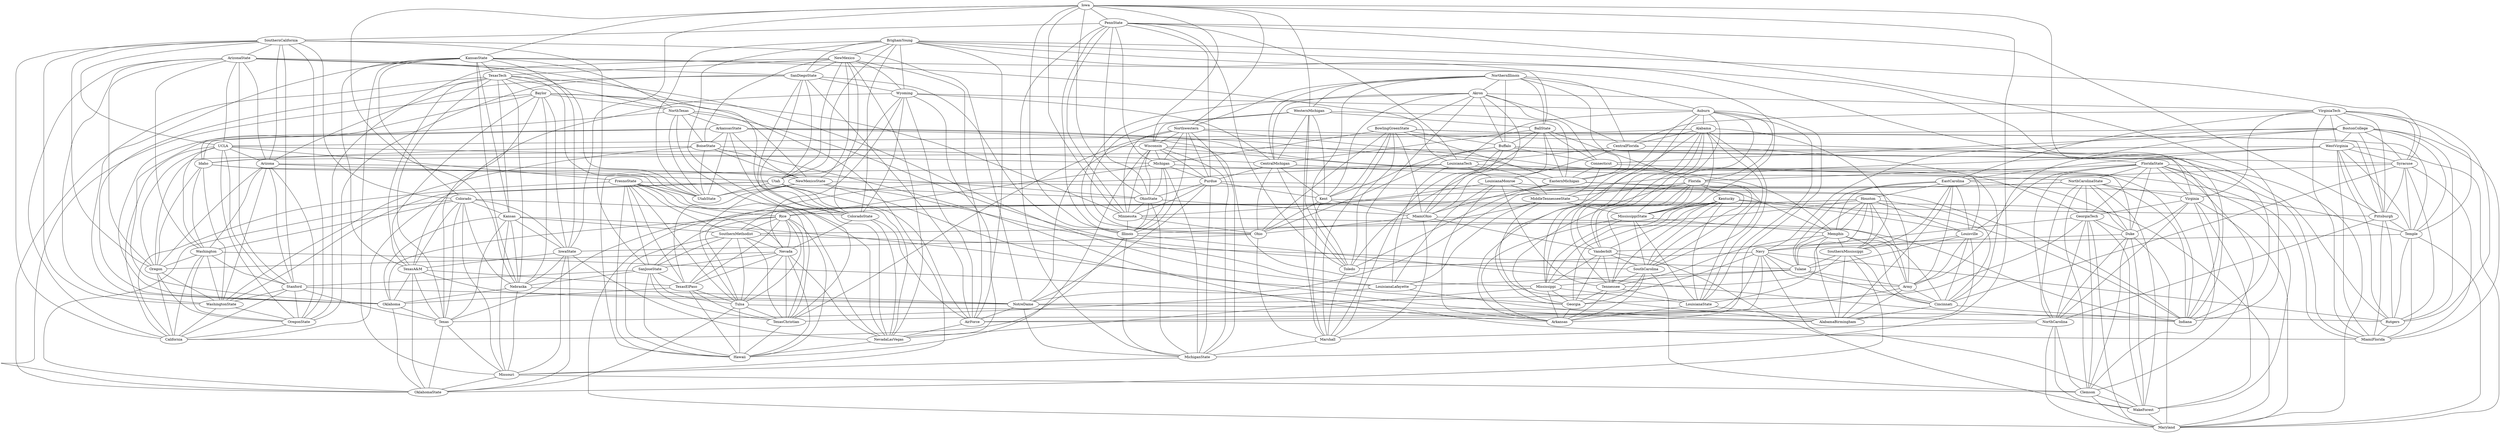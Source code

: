 graph G {
0 [label=BrighamYoung, value=7];
1 [label=FloridaState, value=0];
2 [label=Iowa, value=2];
3 [label=KansasState, value=3];
4 [label=NewMexico, value=7];
5 [label=TexasTech, value=3];
6 [label=PennState, value=2];
7 [label=SouthernCalifornia, value=8];
8 [label=ArizonaState, value=8];
9 [label=SanDiegoState, value=7];
10 [label=Baylor, value=3];
11 [label=NorthTexas, value=10];
12 [label=NorthernIllinois, value=6];
13 [label=Northwestern, value=2];
14 [label=WesternMichigan, value=6];
15 [label=Wisconsin, value=2];
16 [label=Wyoming, value=7];
17 [label=Auburn, value=9];
18 [label=Akron, value=6];
19 [label=VirginiaTech, value=1];
20 [label=Alabama, value=9];
21 [label=UCLA, value=8];
22 [label=Arizona, value=8];
23 [label=Utah, value=7];
24 [label=ArkansasState, value=10];
25 [label=NorthCarolinaState, value=0];
26 [label=BallState, value=6];
27 [label=Florida, value=9];
28 [label=BoiseState, value=11];
29 [label=BostonCollege, value=1];
30 [label=WestVirginia, value=1];
31 [label=BowlingGreenState, value=6];
32 [label=Michigan, value=2];
33 [label=Virginia, value=0];
34 [label=Buffalo, value=6];
35 [label=Syracuse, value=1];
36 [label=CentralFlorida, value=5];
37 [label=GeorgiaTech, value=0];
38 [label=CentralMichigan, value=6];
39 [label=Purdue, value=2];
40 [label=Colorado, value=3];
41 [label=ColoradoState, value=7];
42 [label=Connecticut, value=5];
43 [label=EasternMichigan, value=6];
44 [label=EastCarolina, value=4];
45 [label=Duke, value=0];
46 [label=FresnoState, value=11];
47 [label=OhioState, value=2];
48 [label=Houston, value=4];
49 [label=Rice, value=11];
50 [label=Idaho, value=10];
51 [label=Washington, value=8];
52 [label=Kansas, value=3];
53 [label=SouthernMethodist, value=11];
54 [label=Kent, value=6];
55 [label=Pittsburgh, value=1];
56 [label=Kentucky, value=9];
57 [label=Louisville, value=4];
58 [label=LouisianaTech, value=11];
59 [label=LouisianaMonroe, value=10];
60 [label=Minnesota, value=2];
61 [label=MiamiOhio, value=6];
62 [label=Vanderbilt, value=9];
63 [label=MiddleTennesseeState, value=10];
64 [label=Illinois, value=2];
65 [label=MississippiState, value=9];
66 [label=Memphis, value=4];
67 [label=Nevada, value=11];
68 [label=Oregon, value=8];
69 [label=NewMexicoState, value=10];
70 [label=SouthCarolina, value=9];
71 [label=Ohio, value=6];
72 [label=IowaState, value=3];
73 [label=SanJoseState, value=11];
74 [label=Nebraska, value=3];
75 [label=SouthernMississippi, value=4];
76 [label=Tennessee, value=9];
77 [label=Stanford, value=8];
78 [label=WashingtonState, value=8];
79 [label=Temple, value=1];
80 [label=Navy, value=5];
81 [label="TexasA&M", value=3];
82 [label=NotreDame, value=5];
83 [label=TexasElPaso, value=11];
84 [label=Oklahoma, value=3];
85 [label=Toledo, value=6];
86 [label=Tulane, value=4];
87 [label=Mississippi, value=9];
88 [label=Tulsa, value=11];
89 [label=NorthCarolina, value=0];
90 [label=UtahState, value=5];
91 [label=Army, value=4];
92 [label=Cincinnati, value=4];
93 [label=AirForce, value=7];
94 [label=Rutgers, value=1];
95 [label=Georgia, value=9];
96 [label=LouisianaState, value=9];
97 [label=LouisianaLafayette, value=10];
98 [label=Texas, value=3];
99 [label=Marshall, value=6];
100 [label=MichiganState, value=2];
101 [label=MiamiFlorida, value=1];
102 [label=Missouri, value=3];
103 [label=Clemson, value=0];
104 [label=NevadaLasVegas, value=7];
105 [label=WakeForest, value=0];
106 [label=Indiana, value=2];
107 [label=OklahomaState, value=3];
108 [label=OregonState, value=8];
109 [label=Maryland, value=0];
110 [label=TexasChristian, value=4];
111 [label=California, value=8];
112 [label=AlabamaBirmingham, value=4];
113 [label=Arkansas, value=9];
114 [label=Hawaii, value=11];
0--1 ;
0--4 ;
0--9 ;
0--16 ;
0--23 ;
0--33 ;
0--35 ;
0--41 ;
0--65 ;
0--90 ;
0--93 ;
0--104 ;
1--25 ;
1--27 ;
1--33 ;
1--37 ;
1--45 ;
1--57 ;
1--89 ;
1--101 ;
1--103 ;
1--105 ;
1--109 ;
2--3 ;
2--6 ;
2--13 ;
2--14 ;
2--15 ;
2--47 ;
2--60 ;
2--64 ;
2--72 ;
2--74 ;
2--100 ;
2--106 ;
3--5 ;
3--11 ;
3--26 ;
3--40 ;
3--52 ;
3--58 ;
3--72 ;
3--74 ;
3--81 ;
3--84 ;
3--102 ;
4--5 ;
4--9 ;
4--16 ;
4--23 ;
4--28 ;
4--41 ;
4--69 ;
4--93 ;
4--104 ;
4--108 ;
5--10 ;
5--11 ;
5--52 ;
5--74 ;
5--81 ;
5--84 ;
5--90 ;
5--97 ;
5--98 ;
5--107 ;
6--7 ;
6--32 ;
6--39 ;
6--47 ;
6--55 ;
6--58 ;
6--60 ;
6--64 ;
6--85 ;
6--100 ;
6--106 ;
7--8 ;
7--21 ;
7--22 ;
7--40 ;
7--68 ;
7--73 ;
7--77 ;
7--78 ;
7--82 ;
7--108 ;
7--111 ;
8--9 ;
8--21 ;
8--22 ;
8--41 ;
8--51 ;
8--68 ;
8--77 ;
8--78 ;
8--90 ;
8--111 ;
9--16 ;
9--22 ;
9--23 ;
9--41 ;
9--64 ;
9--93 ;
9--104 ;
9--108 ;
10--11 ;
10--60 ;
10--72 ;
10--74 ;
10--81 ;
10--84 ;
10--98 ;
10--102 ;
10--107 ;
11--24 ;
11--28 ;
11--50 ;
11--69 ;
11--90 ;
11--97 ;
11--104 ;
12--13 ;
12--14 ;
12--17 ;
12--18 ;
12--26 ;
12--34 ;
12--36 ;
12--38 ;
12--43 ;
12--85 ;
13--15 ;
13--32 ;
13--39 ;
13--45 ;
13--60 ;
13--64 ;
13--100 ;
13--106 ;
13--110 ;
14--15 ;
14--26 ;
14--38 ;
14--43 ;
14--54 ;
14--71 ;
14--85 ;
14--99 ;
15--32 ;
15--39 ;
15--47 ;
15--60 ;
15--68 ;
15--92 ;
15--100 ;
15--106 ;
15--114 ;
16--17 ;
16--23 ;
16--38 ;
16--41 ;
16--67 ;
16--81 ;
16--93 ;
16--104 ;
17--20 ;
17--27 ;
17--58 ;
17--62 ;
17--65 ;
17--87 ;
17--95 ;
17--96 ;
17--113 ;
18--19 ;
18--31 ;
18--34 ;
18--36 ;
18--38 ;
18--42 ;
18--54 ;
18--61 ;
18--71 ;
18--99 ;
19--29 ;
19--30 ;
19--33 ;
19--35 ;
19--36 ;
19--44 ;
19--55 ;
19--79 ;
19--94 ;
19--101 ;
20--21 ;
20--36 ;
20--62 ;
20--65 ;
20--70 ;
20--75 ;
20--76 ;
20--87 ;
20--96 ;
20--113 ;
21--22 ;
21--32 ;
21--46 ;
21--51 ;
21--68 ;
21--77 ;
21--108 ;
21--111 ;
22--23 ;
22--47 ;
22--51 ;
22--68 ;
22--77 ;
22--78 ;
22--108 ;
23--41 ;
23--78 ;
23--90 ;
23--93 ;
23--104 ;
23--111 ;
24--25 ;
24--28 ;
24--50 ;
24--66 ;
24--69 ;
24--84 ;
24--87 ;
24--90 ;
24--110 ;
25--33 ;
25--37 ;
25--45 ;
25--53 ;
25--89 ;
25--103 ;
25--105 ;
25--106 ;
25--109 ;
26--27 ;
26--34 ;
26--38 ;
26--42 ;
26--43 ;
26--61 ;
26--85 ;
27--56 ;
27--62 ;
27--63 ;
27--65 ;
27--70 ;
27--76 ;
27--95 ;
27--96 ;
28--38 ;
28--50 ;
28--69 ;
28--78 ;
28--90 ;
28--113 ;
29--30 ;
29--35 ;
29--42 ;
29--55 ;
29--79 ;
29--80 ;
29--82 ;
29--91 ;
29--94 ;
29--101 ;
30--35 ;
30--44 ;
30--50 ;
30--55 ;
30--79 ;
30--82 ;
30--94 ;
30--101 ;
30--109 ;
31--32 ;
31--34 ;
31--43 ;
31--54 ;
31--55 ;
31--61 ;
31--71 ;
31--79 ;
31--85 ;
31--99 ;
32--39 ;
32--47 ;
32--49 ;
32--64 ;
32--100 ;
32--106 ;
33--37 ;
33--45 ;
33--89 ;
33--103 ;
33--105 ;
33--109 ;
34--35 ;
34--42 ;
34--54 ;
34--61 ;
34--71 ;
34--94 ;
34--99 ;
35--44 ;
35--55 ;
35--79 ;
35--92 ;
35--94 ;
35--101 ;
36--37 ;
36--43 ;
36--58 ;
36--59 ;
37--45 ;
37--80 ;
37--89 ;
37--95 ;
37--103 ;
37--105 ;
37--109 ;
38--39 ;
38--43 ;
38--54 ;
38--71 ;
38--85 ;
39--47 ;
39--54 ;
39--60 ;
39--82 ;
39--100 ;
39--106 ;
40--41 ;
40--51 ;
40--52 ;
40--72 ;
40--74 ;
40--81 ;
40--98 ;
40--102 ;
40--107 ;
41--67 ;
41--93 ;
41--104 ;
42--43 ;
42--57 ;
42--63 ;
43--61 ;
43--70 ;
43--79 ;
43--85 ;
44--45 ;
44--48 ;
44--57 ;
44--66 ;
44--75 ;
44--86 ;
44--91 ;
44--112 ;
45--62 ;
45--89 ;
45--103 ;
45--105 ;
45--109 ;
46--47 ;
46--49 ;
46--53 ;
46--67 ;
46--73 ;
46--83 ;
46--88 ;
46--110 ;
46--111 ;
46--114 ;
47--60 ;
47--61 ;
47--64 ;
47--100 ;
48--49 ;
48--53 ;
48--57 ;
48--66 ;
48--75 ;
48--86 ;
48--91 ;
48--92 ;
48--96 ;
48--98 ;
49--53 ;
49--67 ;
49--73 ;
49--83 ;
49--84 ;
49--88 ;
49--110 ;
49--114 ;
50--51 ;
50--68 ;
50--69 ;
50--78 ;
50--90 ;
51--68 ;
51--77 ;
51--78 ;
51--101 ;
51--108 ;
51--111 ;
52--53 ;
52--72 ;
52--74 ;
52--84 ;
52--98 ;
52--102 ;
52--112 ;
53--67 ;
53--73 ;
53--83 ;
53--86 ;
53--88 ;
53--110 ;
53--114 ;
54--55 ;
54--61 ;
54--71 ;
54--99 ;
55--79 ;
55--89 ;
55--94 ;
55--101 ;
56--57 ;
56--62 ;
56--65 ;
56--70 ;
56--76 ;
56--87 ;
56--95 ;
56--96 ;
56--106 ;
57--75 ;
57--86 ;
57--91 ;
57--92 ;
57--112 ;
58--59 ;
58--63 ;
58--88 ;
58--97 ;
58--101 ;
58--114 ;
59--60 ;
59--63 ;
59--66 ;
59--76 ;
59--97 ;
59--113 ;
60--64 ;
60--71 ;
60--106 ;
61--62 ;
61--71 ;
61--92 ;
61--99 ;
62--70 ;
62--76 ;
62--87 ;
62--95 ;
62--105 ;
63--64 ;
63--65 ;
63--97 ;
63--109 ;
63--112 ;
64--100 ;
64--106 ;
64--111 ;
65--66 ;
65--70 ;
65--87 ;
65--96 ;
65--113 ;
66--75 ;
66--76 ;
66--86 ;
66--91 ;
66--92 ;
66--112 ;
67--68 ;
67--73 ;
67--83 ;
67--88 ;
67--104 ;
67--110 ;
67--114 ;
68--78 ;
68--108 ;
68--111 ;
69--70 ;
69--83 ;
69--88 ;
69--90 ;
69--91 ;
69--95 ;
70--76 ;
70--95 ;
70--103 ;
70--113 ;
71--72 ;
71--99 ;
72--74 ;
72--81 ;
72--102 ;
72--104 ;
72--107 ;
73--74 ;
73--77 ;
73--83 ;
73--88 ;
73--110 ;
73--114 ;
74--82 ;
74--84 ;
74--102 ;
75--76 ;
75--86 ;
75--92 ;
75--107 ;
75--112 ;
76--95 ;
76--96 ;
76--113 ;
77--78 ;
77--82 ;
77--98 ;
77--108 ;
77--111 ;
78--108 ;
78--111 ;
79--80 ;
79--94 ;
79--101 ;
79--109 ;
80--82 ;
80--85 ;
80--86 ;
80--91 ;
80--93 ;
80--94 ;
80--105 ;
80--110 ;
81--82 ;
81--83 ;
81--84 ;
81--98 ;
81--107 ;
82--93 ;
82--94 ;
82--100 ;
83--84 ;
83--88 ;
83--110 ;
83--114 ;
84--98 ;
84--107 ;
85--99 ;
86--87 ;
86--91 ;
86--92 ;
86--97 ;
87--95 ;
87--96 ;
87--104 ;
87--113 ;
88--89 ;
88--107 ;
88--110 ;
88--114 ;
89--99 ;
89--103 ;
89--105 ;
89--109 ;
91--92 ;
91--93 ;
91--112 ;
92--106 ;
92--112 ;
93--104 ;
94--101 ;
95--113 ;
96--112 ;
96--113 ;
97--98 ;
97--112 ;
98--102 ;
98--107 ;
99--100 ;
100--102 ;
102--103 ;
102--107 ;
103--105 ;
103--109 ;
104--114 ;
105--109 ;
108--111 ;
110--114 ;
}

